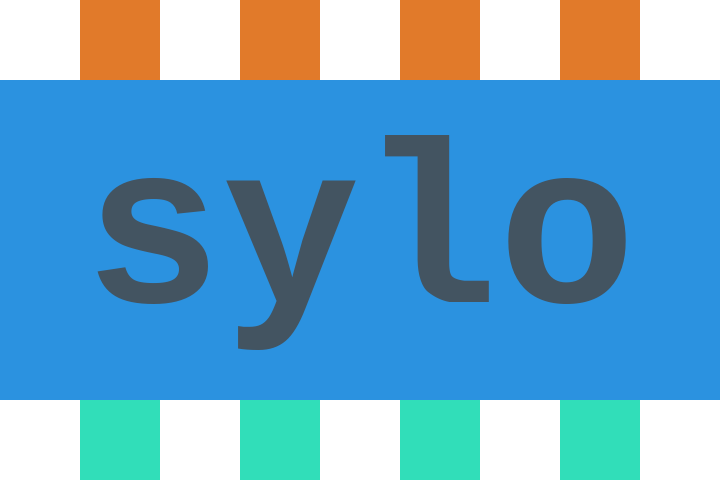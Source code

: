 <mxfile version="24.7.8">
  <diagram name="Seite-1" id="KPvMatFtawjSY6nTeGH0">
    <mxGraphModel dx="1037" dy="603" grid="1" gridSize="10" guides="1" tooltips="1" connect="1" arrows="1" fold="1" page="1" pageScale="1" pageWidth="827" pageHeight="1169" math="0" shadow="0">
      <root>
        <mxCell id="0" />
        <mxCell id="1" parent="0" />
        <mxCell id="_36KKs7gGeN7UvDyYJys-1" value="" style="rounded=0;whiteSpace=wrap;html=1;fillColor=#2B92E0;strokeColor=none;" vertex="1" parent="1">
          <mxGeometry x="120" y="120" width="360" height="160" as="geometry" />
        </mxCell>
        <mxCell id="_36KKs7gGeN7UvDyYJys-2" value="" style="rounded=0;whiteSpace=wrap;html=1;strokeColor=none;fillColor=#E17A2A;" vertex="1" parent="1">
          <mxGeometry x="160" y="80" width="40" height="40" as="geometry" />
        </mxCell>
        <mxCell id="_36KKs7gGeN7UvDyYJys-3" value="" style="rounded=0;whiteSpace=wrap;html=1;strokeColor=none;gradientColor=none;fillColor=#E17A2A;" vertex="1" parent="1">
          <mxGeometry x="240" y="80" width="40" height="40" as="geometry" />
        </mxCell>
        <mxCell id="_36KKs7gGeN7UvDyYJys-4" value="" style="rounded=0;whiteSpace=wrap;html=1;strokeColor=none;fillColor=#E17A2A;" vertex="1" parent="1">
          <mxGeometry x="320" y="80" width="40" height="40" as="geometry" />
        </mxCell>
        <mxCell id="_36KKs7gGeN7UvDyYJys-5" value="" style="rounded=0;whiteSpace=wrap;html=1;strokeColor=none;gradientColor=none;fillColor=#E17A2A;" vertex="1" parent="1">
          <mxGeometry x="400" y="80" width="40" height="40" as="geometry" />
        </mxCell>
        <mxCell id="_36KKs7gGeN7UvDyYJys-10" value="" style="rounded=0;whiteSpace=wrap;html=1;strokeColor=none;fillColor=#31DEB9;" vertex="1" parent="1">
          <mxGeometry x="160" y="280" width="40" height="40" as="geometry" />
        </mxCell>
        <mxCell id="_36KKs7gGeN7UvDyYJys-11" value="" style="rounded=0;whiteSpace=wrap;html=1;strokeColor=none;gradientColor=none;fillColor=#31DEB9;" vertex="1" parent="1">
          <mxGeometry x="240" y="280" width="40" height="40" as="geometry" />
        </mxCell>
        <mxCell id="_36KKs7gGeN7UvDyYJys-12" value="" style="rounded=0;whiteSpace=wrap;html=1;strokeColor=none;fillColor=#31DEB9;" vertex="1" parent="1">
          <mxGeometry x="320" y="280" width="40" height="40" as="geometry" />
        </mxCell>
        <mxCell id="_36KKs7gGeN7UvDyYJys-13" value="" style="rounded=0;whiteSpace=wrap;html=1;strokeColor=none;gradientColor=none;fillColor=#31DEB9;" vertex="1" parent="1">
          <mxGeometry x="400" y="280" width="40" height="40" as="geometry" />
        </mxCell>
        <mxCell id="_36KKs7gGeN7UvDyYJys-14" value="&lt;font color=&quot;#435461&quot; size=&quot;1&quot; face=&quot;Courier New&quot;&gt;&lt;b style=&quot;font-size: 115px;&quot;&gt;sylo&lt;/b&gt;&lt;/font&gt;" style="text;html=1;align=center;verticalAlign=middle;whiteSpace=wrap;rounded=0;" vertex="1" parent="1">
          <mxGeometry x="120" y="120" width="360" height="160" as="geometry" />
        </mxCell>
      </root>
    </mxGraphModel>
  </diagram>
</mxfile>
